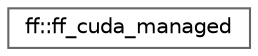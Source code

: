 digraph "类继承关系图"
{
 // LATEX_PDF_SIZE
  bgcolor="transparent";
  edge [fontname=Helvetica,fontsize=10,labelfontname=Helvetica,labelfontsize=10];
  node [fontname=Helvetica,fontsize=10,shape=box,height=0.2,width=0.4];
  rankdir="LR";
  Node0 [id="Node000000",label="ff::ff_cuda_managed",height=0.2,width=0.4,color="grey40", fillcolor="white", style="filled",URL="$classff_1_1ff__cuda__managed.html",tooltip=" "];
}
